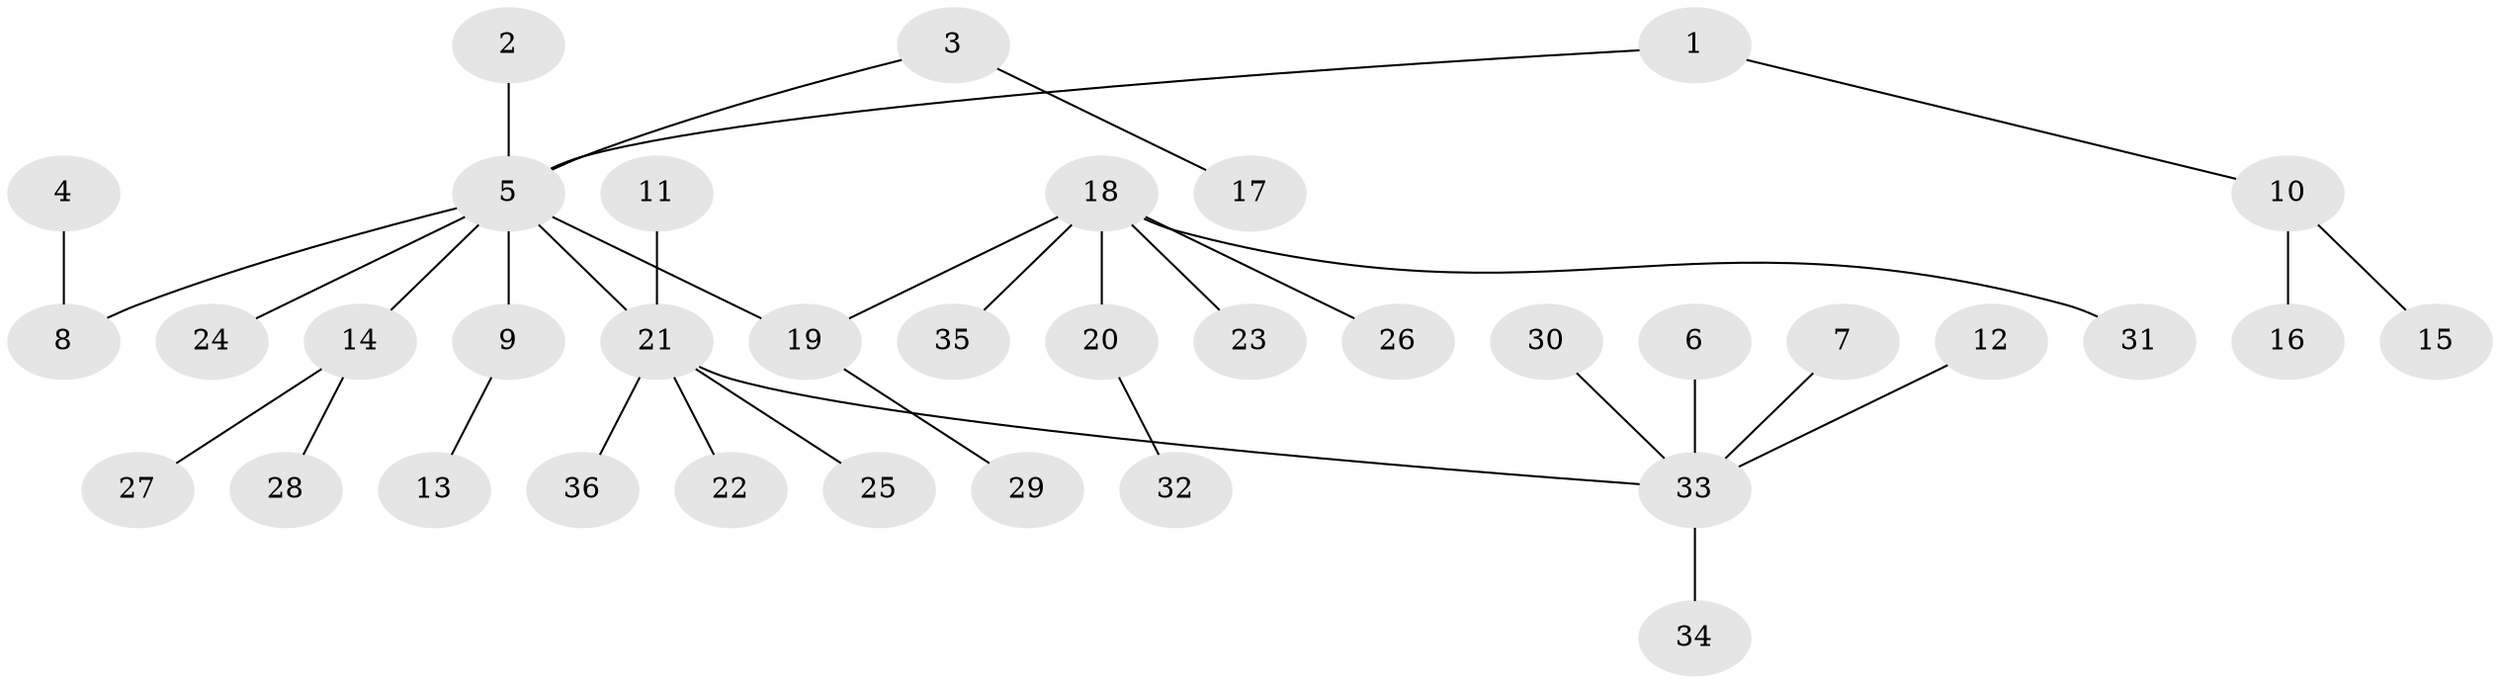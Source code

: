 // original degree distribution, {9: 0.014084507042253521, 5: 0.028169014084507043, 6: 0.014084507042253521, 2: 0.36619718309859156, 3: 0.07042253521126761, 1: 0.4647887323943662, 7: 0.014084507042253521, 4: 0.028169014084507043}
// Generated by graph-tools (version 1.1) at 2025/50/03/09/25 03:50:26]
// undirected, 36 vertices, 35 edges
graph export_dot {
graph [start="1"]
  node [color=gray90,style=filled];
  1;
  2;
  3;
  4;
  5;
  6;
  7;
  8;
  9;
  10;
  11;
  12;
  13;
  14;
  15;
  16;
  17;
  18;
  19;
  20;
  21;
  22;
  23;
  24;
  25;
  26;
  27;
  28;
  29;
  30;
  31;
  32;
  33;
  34;
  35;
  36;
  1 -- 5 [weight=1.0];
  1 -- 10 [weight=1.0];
  2 -- 5 [weight=1.0];
  3 -- 5 [weight=1.0];
  3 -- 17 [weight=1.0];
  4 -- 8 [weight=1.0];
  5 -- 8 [weight=1.0];
  5 -- 9 [weight=1.0];
  5 -- 14 [weight=1.0];
  5 -- 19 [weight=1.0];
  5 -- 21 [weight=1.0];
  5 -- 24 [weight=1.0];
  6 -- 33 [weight=1.0];
  7 -- 33 [weight=1.0];
  9 -- 13 [weight=1.0];
  10 -- 15 [weight=1.0];
  10 -- 16 [weight=1.0];
  11 -- 21 [weight=1.0];
  12 -- 33 [weight=1.0];
  14 -- 27 [weight=1.0];
  14 -- 28 [weight=1.0];
  18 -- 19 [weight=1.0];
  18 -- 20 [weight=1.0];
  18 -- 23 [weight=1.0];
  18 -- 26 [weight=1.0];
  18 -- 31 [weight=1.0];
  18 -- 35 [weight=1.0];
  19 -- 29 [weight=1.0];
  20 -- 32 [weight=1.0];
  21 -- 22 [weight=1.0];
  21 -- 25 [weight=1.0];
  21 -- 33 [weight=1.0];
  21 -- 36 [weight=1.0];
  30 -- 33 [weight=1.0];
  33 -- 34 [weight=1.0];
}
